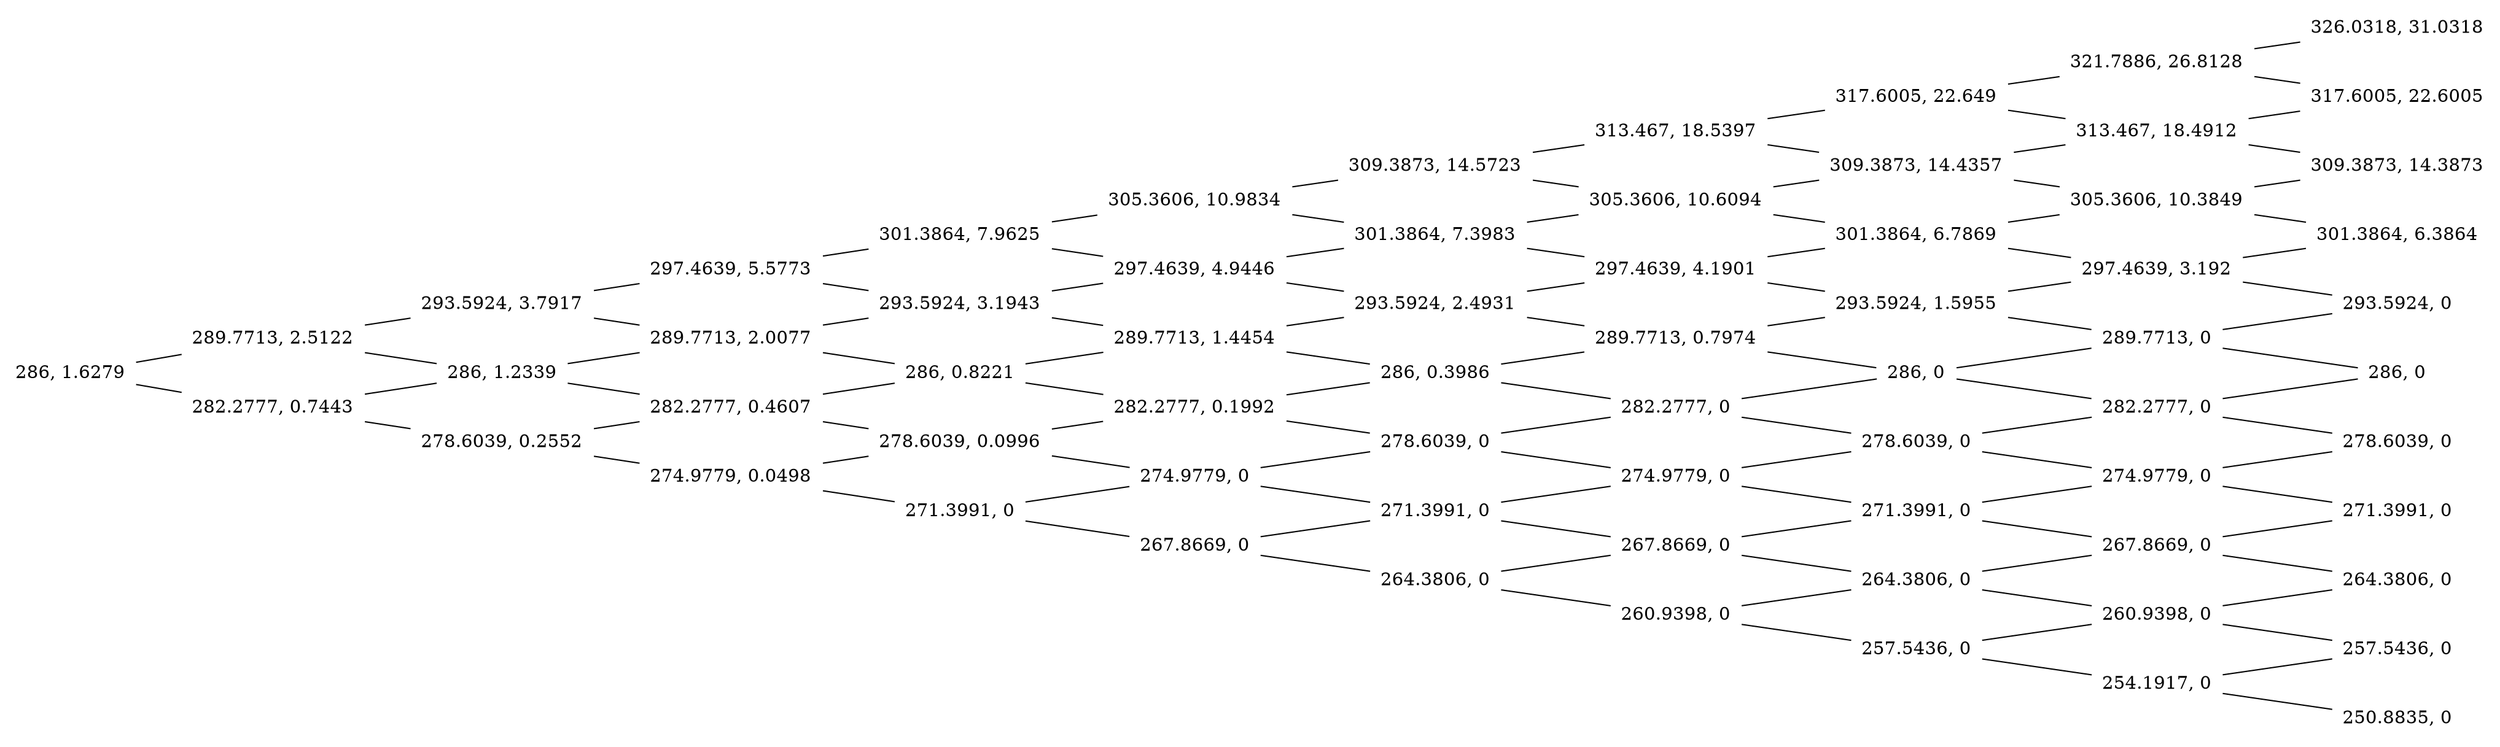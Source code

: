 digraph G { node[shape=plaintext]; rankdir=LR;  edge[arrowhead=none];  node1[label="286, 1.6279"]; node2[label="289.7713, 2.5122"]; node3[label="282.2777, 0.7443"]; node4[label="293.5924, 3.7917"]; node5[label="286, 1.2339"]; node6[label="278.6039, 0.2552"]; node7[label="297.4639, 5.5773"]; node8[label="289.7713, 2.0077"]; node9[label="282.2777, 0.4607"]; node10[label="274.9779, 0.0498"]; node11[label="301.3864, 7.9625"]; node12[label="293.5924, 3.1943"]; node13[label="286, 0.8221"]; node14[label="278.6039, 0.0996"]; node15[label="271.3991, 0"]; node16[label="305.3606, 10.9834"]; node17[label="297.4639, 4.9446"]; node18[label="289.7713, 1.4454"]; node19[label="282.2777, 0.1992"]; node20[label="274.9779, 0"]; node21[label="267.8669, 0"]; node22[label="309.3873, 14.5723"]; node23[label="301.3864, 7.3983"]; node24[label="293.5924, 2.4931"]; node25[label="286, 0.3986"]; node26[label="278.6039, 0"]; node27[label="271.3991, 0"]; node28[label="264.3806, 0"]; node29[label="313.467, 18.5397"]; node30[label="305.3606, 10.6094"]; node31[label="297.4639, 4.1901"]; node32[label="289.7713, 0.7974"]; node33[label="282.2777, 0"]; node34[label="274.9779, 0"]; node35[label="267.8669, 0"]; node36[label="260.9398, 0"]; node37[label="317.6005, 22.649"]; node38[label="309.3873, 14.4357"]; node39[label="301.3864, 6.7869"]; node40[label="293.5924, 1.5955"]; node41[label="286, 0"]; node42[label="278.6039, 0"]; node43[label="271.3991, 0"]; node44[label="264.3806, 0"]; node45[label="257.5436, 0"]; node46[label="321.7886, 26.8128"]; node47[label="313.467, 18.4912"]; node48[label="305.3606, 10.3849"]; node49[label="297.4639, 3.192"]; node50[label="289.7713, 0"]; node51[label="282.2777, 0"]; node52[label="274.9779, 0"]; node53[label="267.8669, 0"]; node54[label="260.9398, 0"]; node55[label="254.1917, 0"]; node56[label="326.0318, 31.0318"]; node57[label="317.6005, 22.6005"]; node58[label="309.3873, 14.3873"]; node59[label="301.3864, 6.3864"]; node60[label="293.5924, 0"]; node61[label="286, 0"]; node62[label="278.6039, 0"]; node63[label="271.3991, 0"]; node64[label="264.3806, 0"]; node65[label="257.5436, 0"]; node66[label="250.8835, 0"]; node1->node2; node1->node3; node2->node4; node2->node5; node3->node5; node3->node6; node4->node7; node4->node8; node5->node8; node5->node9; node6->node9; node6->node10; node7->node11; node7->node12; node8->node12; node8->node13; node9->node13; node9->node14; node10->node14; node10->node15; node11->node16; node11->node17; node12->node17; node12->node18; node13->node18; node13->node19; node14->node19; node14->node20; node15->node20; node15->node21; node16->node22; node16->node23; node17->node23; node17->node24; node18->node24; node18->node25; node19->node25; node19->node26; node20->node26; node20->node27; node21->node27; node21->node28; node22->node29; node22->node30; node23->node30; node23->node31; node24->node31; node24->node32; node25->node32; node25->node33; node26->node33; node26->node34; node27->node34; node27->node35; node28->node35; node28->node36; node29->node37; node29->node38; node30->node38; node30->node39; node31->node39; node31->node40; node32->node40; node32->node41; node33->node41; node33->node42; node34->node42; node34->node43; node35->node43; node35->node44; node36->node44; node36->node45; node37->node46; node37->node47; node38->node47; node38->node48; node39->node48; node39->node49; node40->node49; node40->node50; node41->node50; node41->node51; node42->node51; node42->node52; node43->node52; node43->node53; node44->node53; node44->node54; node45->node54; node45->node55; node46->node56; node46->node57; node47->node57; node47->node58; node48->node58; node48->node59; node49->node59; node49->node60; node50->node60; node50->node61; node51->node61; node51->node62; node52->node62; node52->node63; node53->node63; node53->node64; node54->node64; node54->node65; node55->node65; node55->node66; }